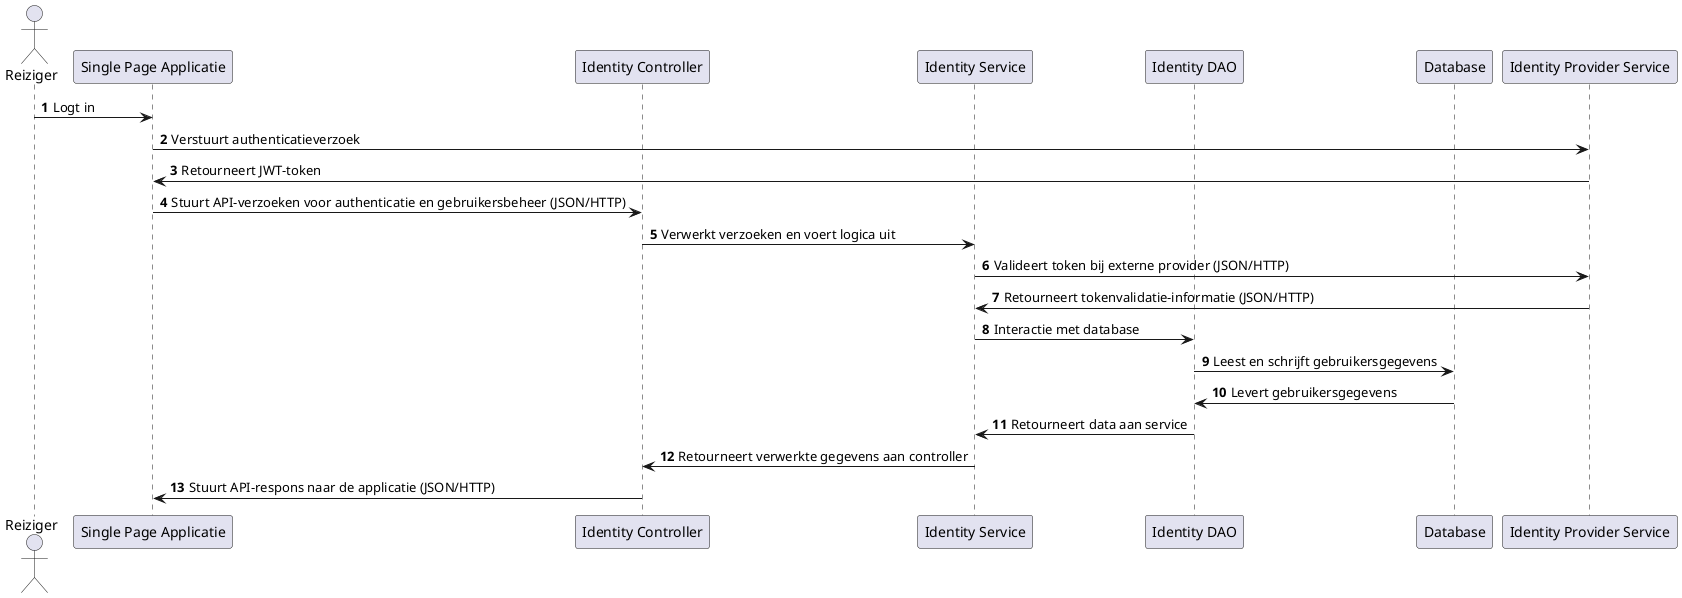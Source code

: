 @startuml

autonumber

actor "Reiziger" as R

participant "Single Page Applicatie" as SPA
participant "Identity Controller" as IC
participant "Identity Service" as IS
participant "Identity DAO" as IDAO
participant "Database" as DB
participant "Identity Provider Service" as IPS

R -> SPA: Logt in
SPA -> IPS: Verstuurt authenticatieverzoek
IPS -> SPA: Retourneert JWT-token

SPA -> IC: Stuurt API-verzoeken voor authenticatie en gebruikersbeheer (JSON/HTTP)
IC -> IS: Verwerkt verzoeken en voert logica uit

IS -> IPS: Valideert token bij externe provider (JSON/HTTP)
IPS -> IS: Retourneert tokenvalidatie-informatie (JSON/HTTP)

IS -> IDAO: Interactie met database
IDAO -> DB: Leest en schrijft gebruikersgegevens
DB -> IDAO: Levert gebruikersgegevens
IDAO -> IS: Retourneert data aan service

IS -> IC: Retourneert verwerkte gegevens aan controller
IC -> SPA: Stuurt API-respons naar de applicatie (JSON/HTTP)

@enduml
